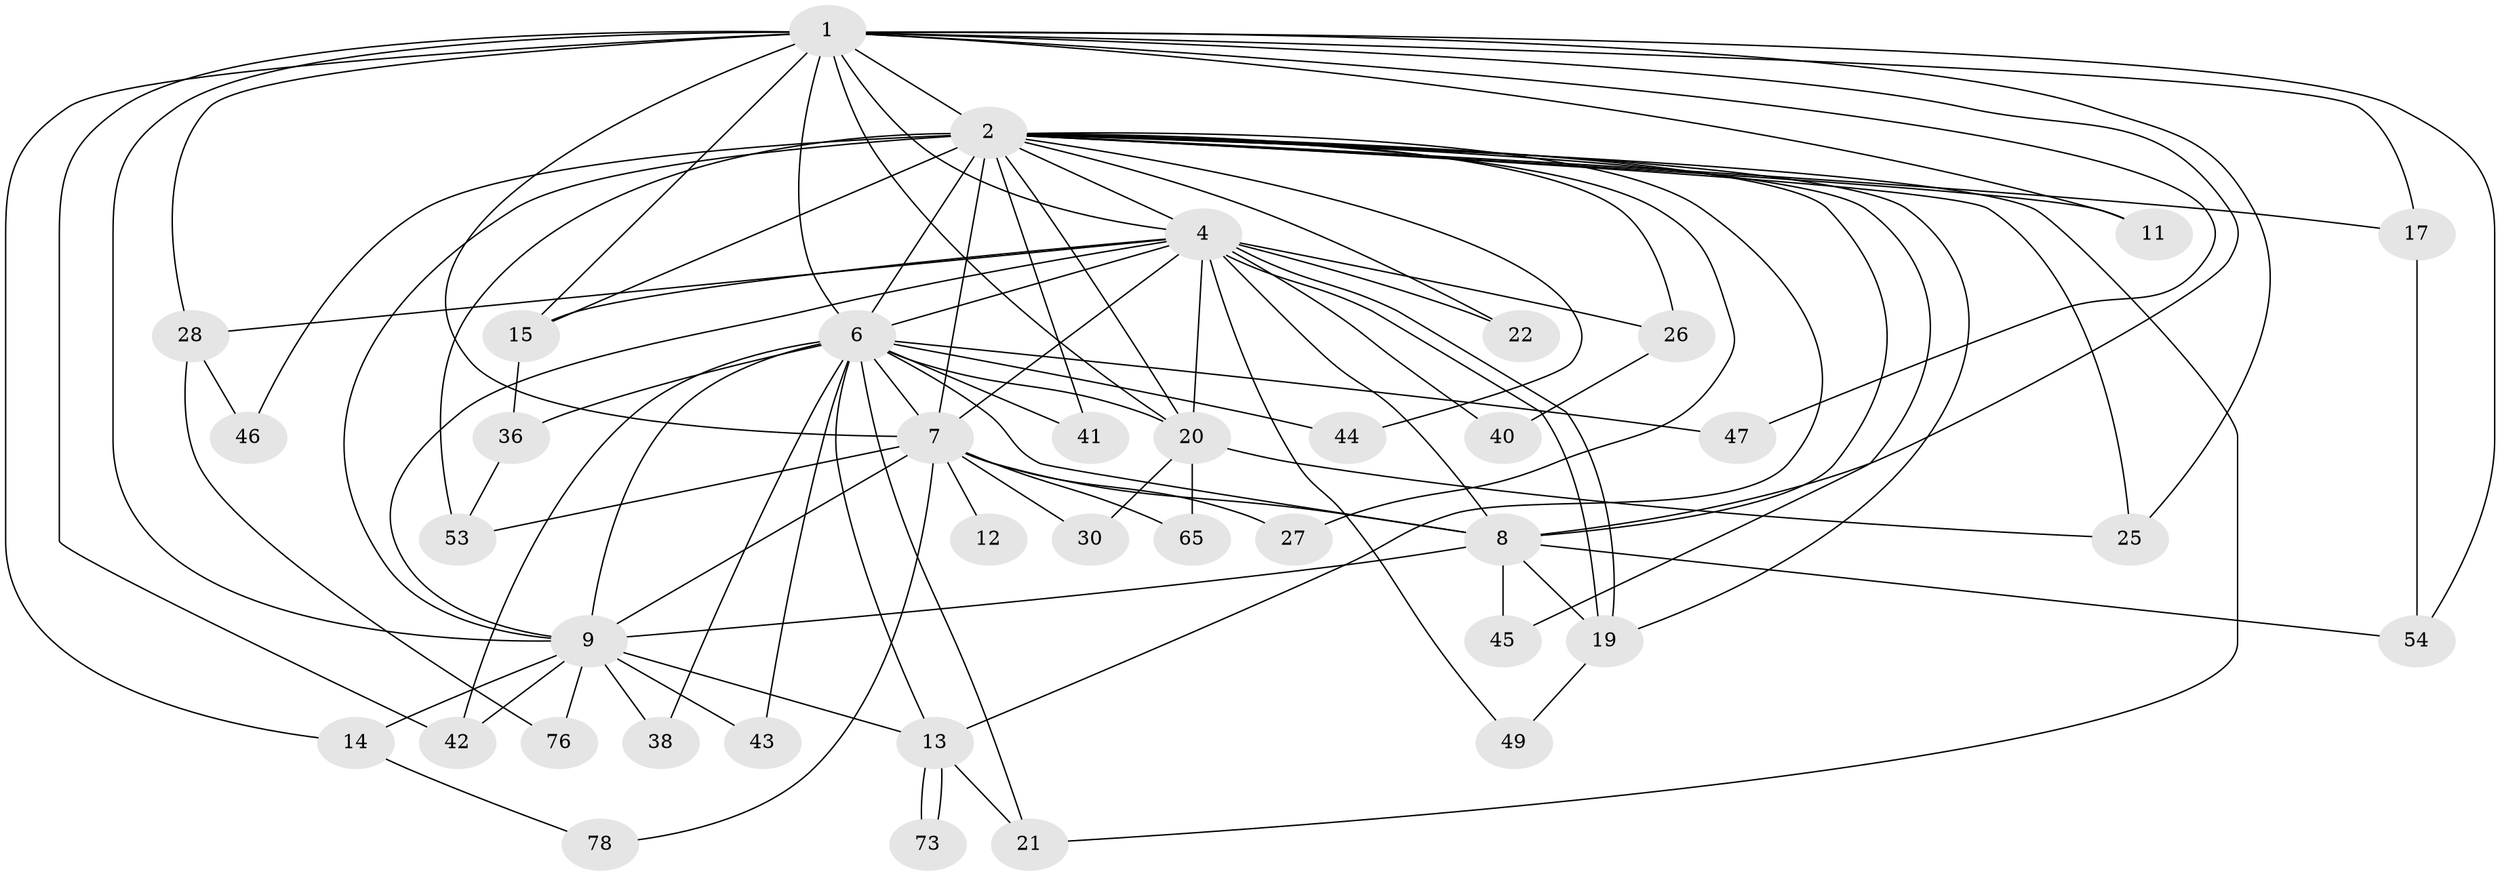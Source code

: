 // original degree distribution, {21: 0.01282051282051282, 18: 0.038461538461538464, 15: 0.02564102564102564, 19: 0.01282051282051282, 29: 0.01282051282051282, 13: 0.01282051282051282, 16: 0.01282051282051282, 2: 0.5641025641025641, 8: 0.02564102564102564, 3: 0.1794871794871795, 4: 0.07692307692307693, 5: 0.02564102564102564}
// Generated by graph-tools (version 1.1) at 2025/13/03/09/25 04:13:40]
// undirected, 39 vertices, 95 edges
graph export_dot {
graph [start="1"]
  node [color=gray90,style=filled];
  1 [super="+51"];
  2 [super="+5+31+3+18"];
  4;
  6 [super="+23+33+77+71+68+70+37+57+34+48+39+52+16"];
  7 [super="+10"];
  8 [super="+69+61"];
  9;
  11;
  12;
  13;
  14;
  15 [super="+35"];
  17;
  19 [super="+62"];
  20 [super="+24"];
  21;
  22;
  25 [super="+59"];
  26 [super="+60"];
  27;
  28;
  30;
  36 [super="+55"];
  38;
  40;
  41;
  42;
  43;
  44;
  45;
  46;
  47;
  49;
  53 [super="+75"];
  54 [super="+64"];
  65;
  73;
  76;
  78;
  1 -- 2 [weight=3];
  1 -- 4;
  1 -- 6 [weight=3];
  1 -- 7 [weight=2];
  1 -- 8;
  1 -- 9;
  1 -- 11;
  1 -- 14;
  1 -- 15;
  1 -- 17;
  1 -- 28;
  1 -- 47;
  1 -- 25;
  1 -- 20;
  1 -- 54;
  1 -- 42;
  2 -- 4 [weight=3];
  2 -- 6 [weight=8];
  2 -- 7 [weight=7];
  2 -- 8 [weight=4];
  2 -- 9 [weight=3];
  2 -- 11;
  2 -- 15 [weight=2];
  2 -- 41;
  2 -- 44;
  2 -- 17;
  2 -- 19;
  2 -- 22;
  2 -- 26 [weight=2];
  2 -- 27;
  2 -- 46;
  2 -- 53;
  2 -- 45;
  2 -- 21;
  2 -- 13 [weight=2];
  2 -- 20;
  2 -- 25;
  4 -- 6;
  4 -- 7 [weight=2];
  4 -- 8;
  4 -- 9;
  4 -- 19;
  4 -- 19;
  4 -- 20;
  4 -- 22;
  4 -- 26;
  4 -- 28;
  4 -- 40;
  4 -- 49;
  4 -- 15;
  6 -- 7 [weight=3];
  6 -- 8 [weight=3];
  6 -- 9 [weight=3];
  6 -- 41;
  6 -- 44;
  6 -- 47;
  6 -- 20;
  6 -- 13 [weight=2];
  6 -- 21 [weight=2];
  6 -- 38 [weight=2];
  6 -- 36;
  6 -- 42;
  6 -- 43;
  7 -- 8 [weight=2];
  7 -- 9 [weight=2];
  7 -- 12 [weight=2];
  7 -- 27;
  7 -- 65;
  7 -- 78;
  7 -- 53;
  7 -- 30;
  8 -- 9 [weight=2];
  8 -- 45;
  8 -- 54;
  8 -- 19;
  9 -- 13;
  9 -- 14;
  9 -- 38;
  9 -- 42;
  9 -- 43;
  9 -- 76;
  13 -- 21;
  13 -- 73;
  13 -- 73;
  14 -- 78;
  15 -- 36;
  17 -- 54;
  19 -- 49;
  20 -- 25;
  20 -- 65;
  20 -- 30;
  26 -- 40;
  28 -- 46;
  28 -- 76;
  36 -- 53;
}

